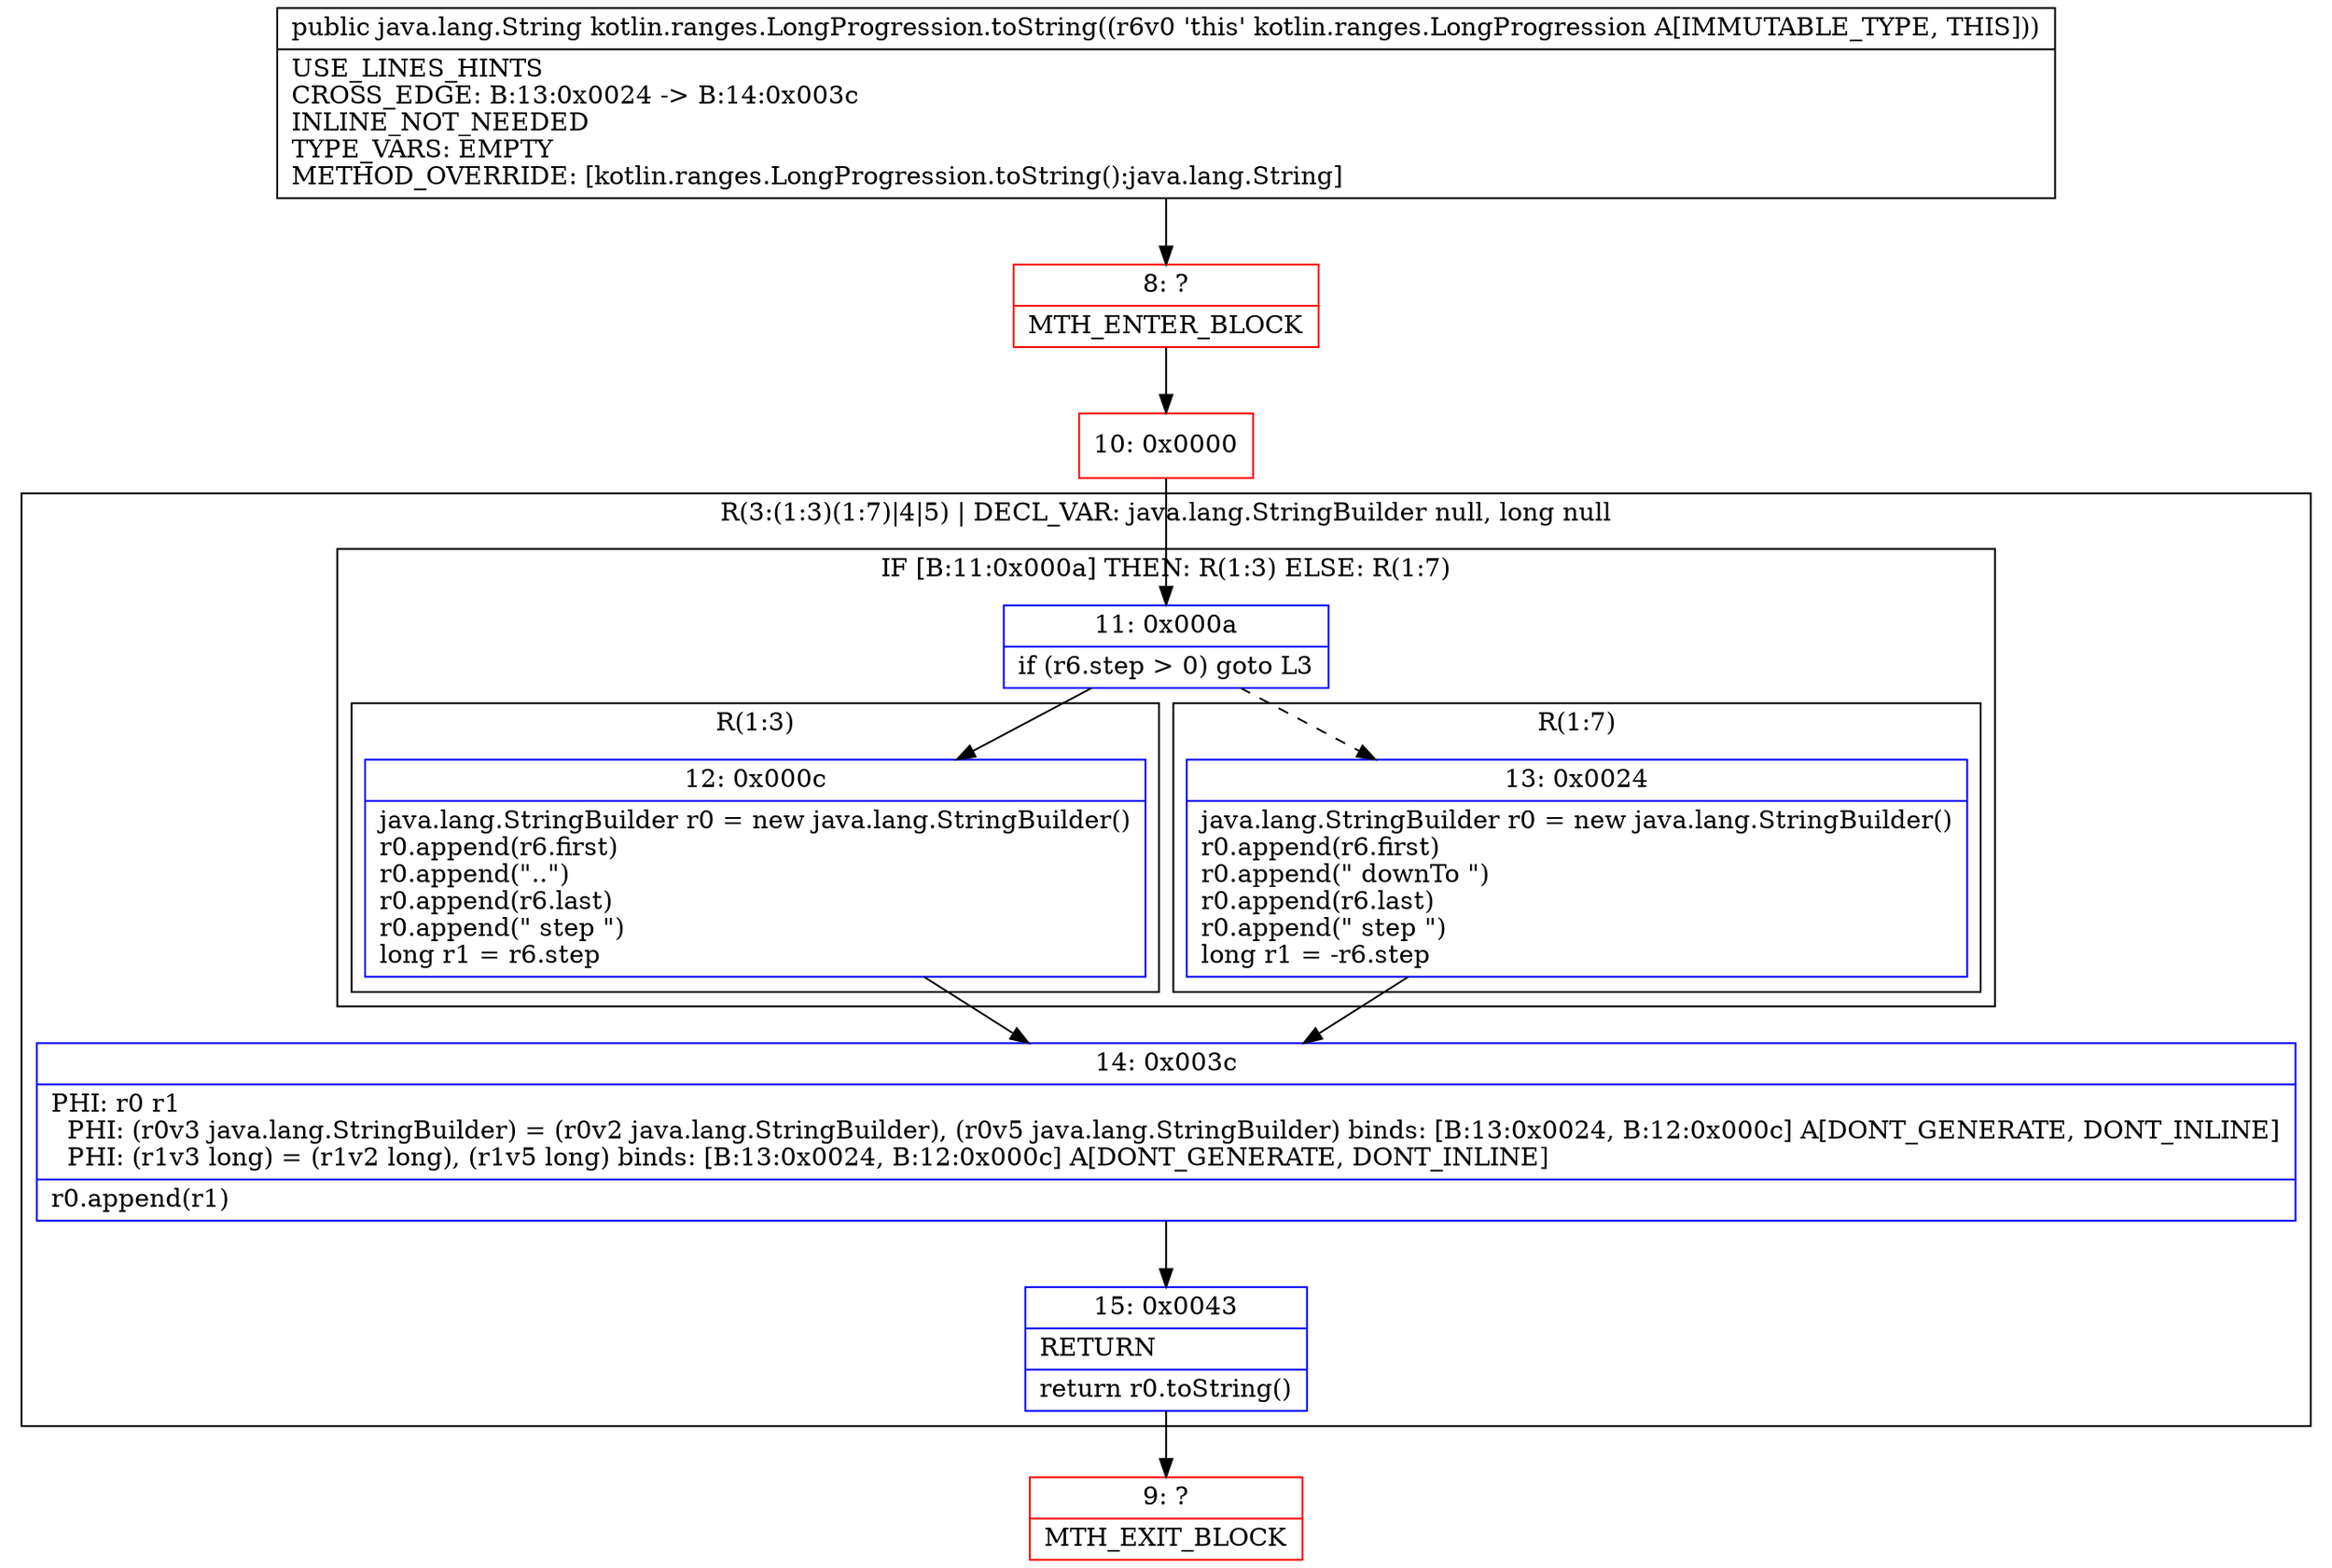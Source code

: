 digraph "CFG forkotlin.ranges.LongProgression.toString()Ljava\/lang\/String;" {
subgraph cluster_Region_906306692 {
label = "R(3:(1:3)(1:7)|4|5) | DECL_VAR: java.lang.StringBuilder null, long null\l";
node [shape=record,color=blue];
subgraph cluster_IfRegion_113508470 {
label = "IF [B:11:0x000a] THEN: R(1:3) ELSE: R(1:7)";
node [shape=record,color=blue];
Node_11 [shape=record,label="{11\:\ 0x000a|if (r6.step \> 0) goto L3\l}"];
subgraph cluster_Region_524058897 {
label = "R(1:3)";
node [shape=record,color=blue];
Node_12 [shape=record,label="{12\:\ 0x000c|java.lang.StringBuilder r0 = new java.lang.StringBuilder()\lr0.append(r6.first)\lr0.append(\"..\")\lr0.append(r6.last)\lr0.append(\" step \")\llong r1 = r6.step\l}"];
}
subgraph cluster_Region_1101812144 {
label = "R(1:7)";
node [shape=record,color=blue];
Node_13 [shape=record,label="{13\:\ 0x0024|java.lang.StringBuilder r0 = new java.lang.StringBuilder()\lr0.append(r6.first)\lr0.append(\" downTo \")\lr0.append(r6.last)\lr0.append(\" step \")\llong r1 = \-r6.step\l}"];
}
}
Node_14 [shape=record,label="{14\:\ 0x003c|PHI: r0 r1 \l  PHI: (r0v3 java.lang.StringBuilder) = (r0v2 java.lang.StringBuilder), (r0v5 java.lang.StringBuilder) binds: [B:13:0x0024, B:12:0x000c] A[DONT_GENERATE, DONT_INLINE]\l  PHI: (r1v3 long) = (r1v2 long), (r1v5 long) binds: [B:13:0x0024, B:12:0x000c] A[DONT_GENERATE, DONT_INLINE]\l|r0.append(r1)\l}"];
Node_15 [shape=record,label="{15\:\ 0x0043|RETURN\l|return r0.toString()\l}"];
}
Node_8 [shape=record,color=red,label="{8\:\ ?|MTH_ENTER_BLOCK\l}"];
Node_10 [shape=record,color=red,label="{10\:\ 0x0000}"];
Node_9 [shape=record,color=red,label="{9\:\ ?|MTH_EXIT_BLOCK\l}"];
MethodNode[shape=record,label="{public java.lang.String kotlin.ranges.LongProgression.toString((r6v0 'this' kotlin.ranges.LongProgression A[IMMUTABLE_TYPE, THIS]))  | USE_LINES_HINTS\lCROSS_EDGE: B:13:0x0024 \-\> B:14:0x003c\lINLINE_NOT_NEEDED\lTYPE_VARS: EMPTY\lMETHOD_OVERRIDE: [kotlin.ranges.LongProgression.toString():java.lang.String]\l}"];
MethodNode -> Node_8;Node_11 -> Node_12;
Node_11 -> Node_13[style=dashed];
Node_12 -> Node_14;
Node_13 -> Node_14;
Node_14 -> Node_15;
Node_15 -> Node_9;
Node_8 -> Node_10;
Node_10 -> Node_11;
}


